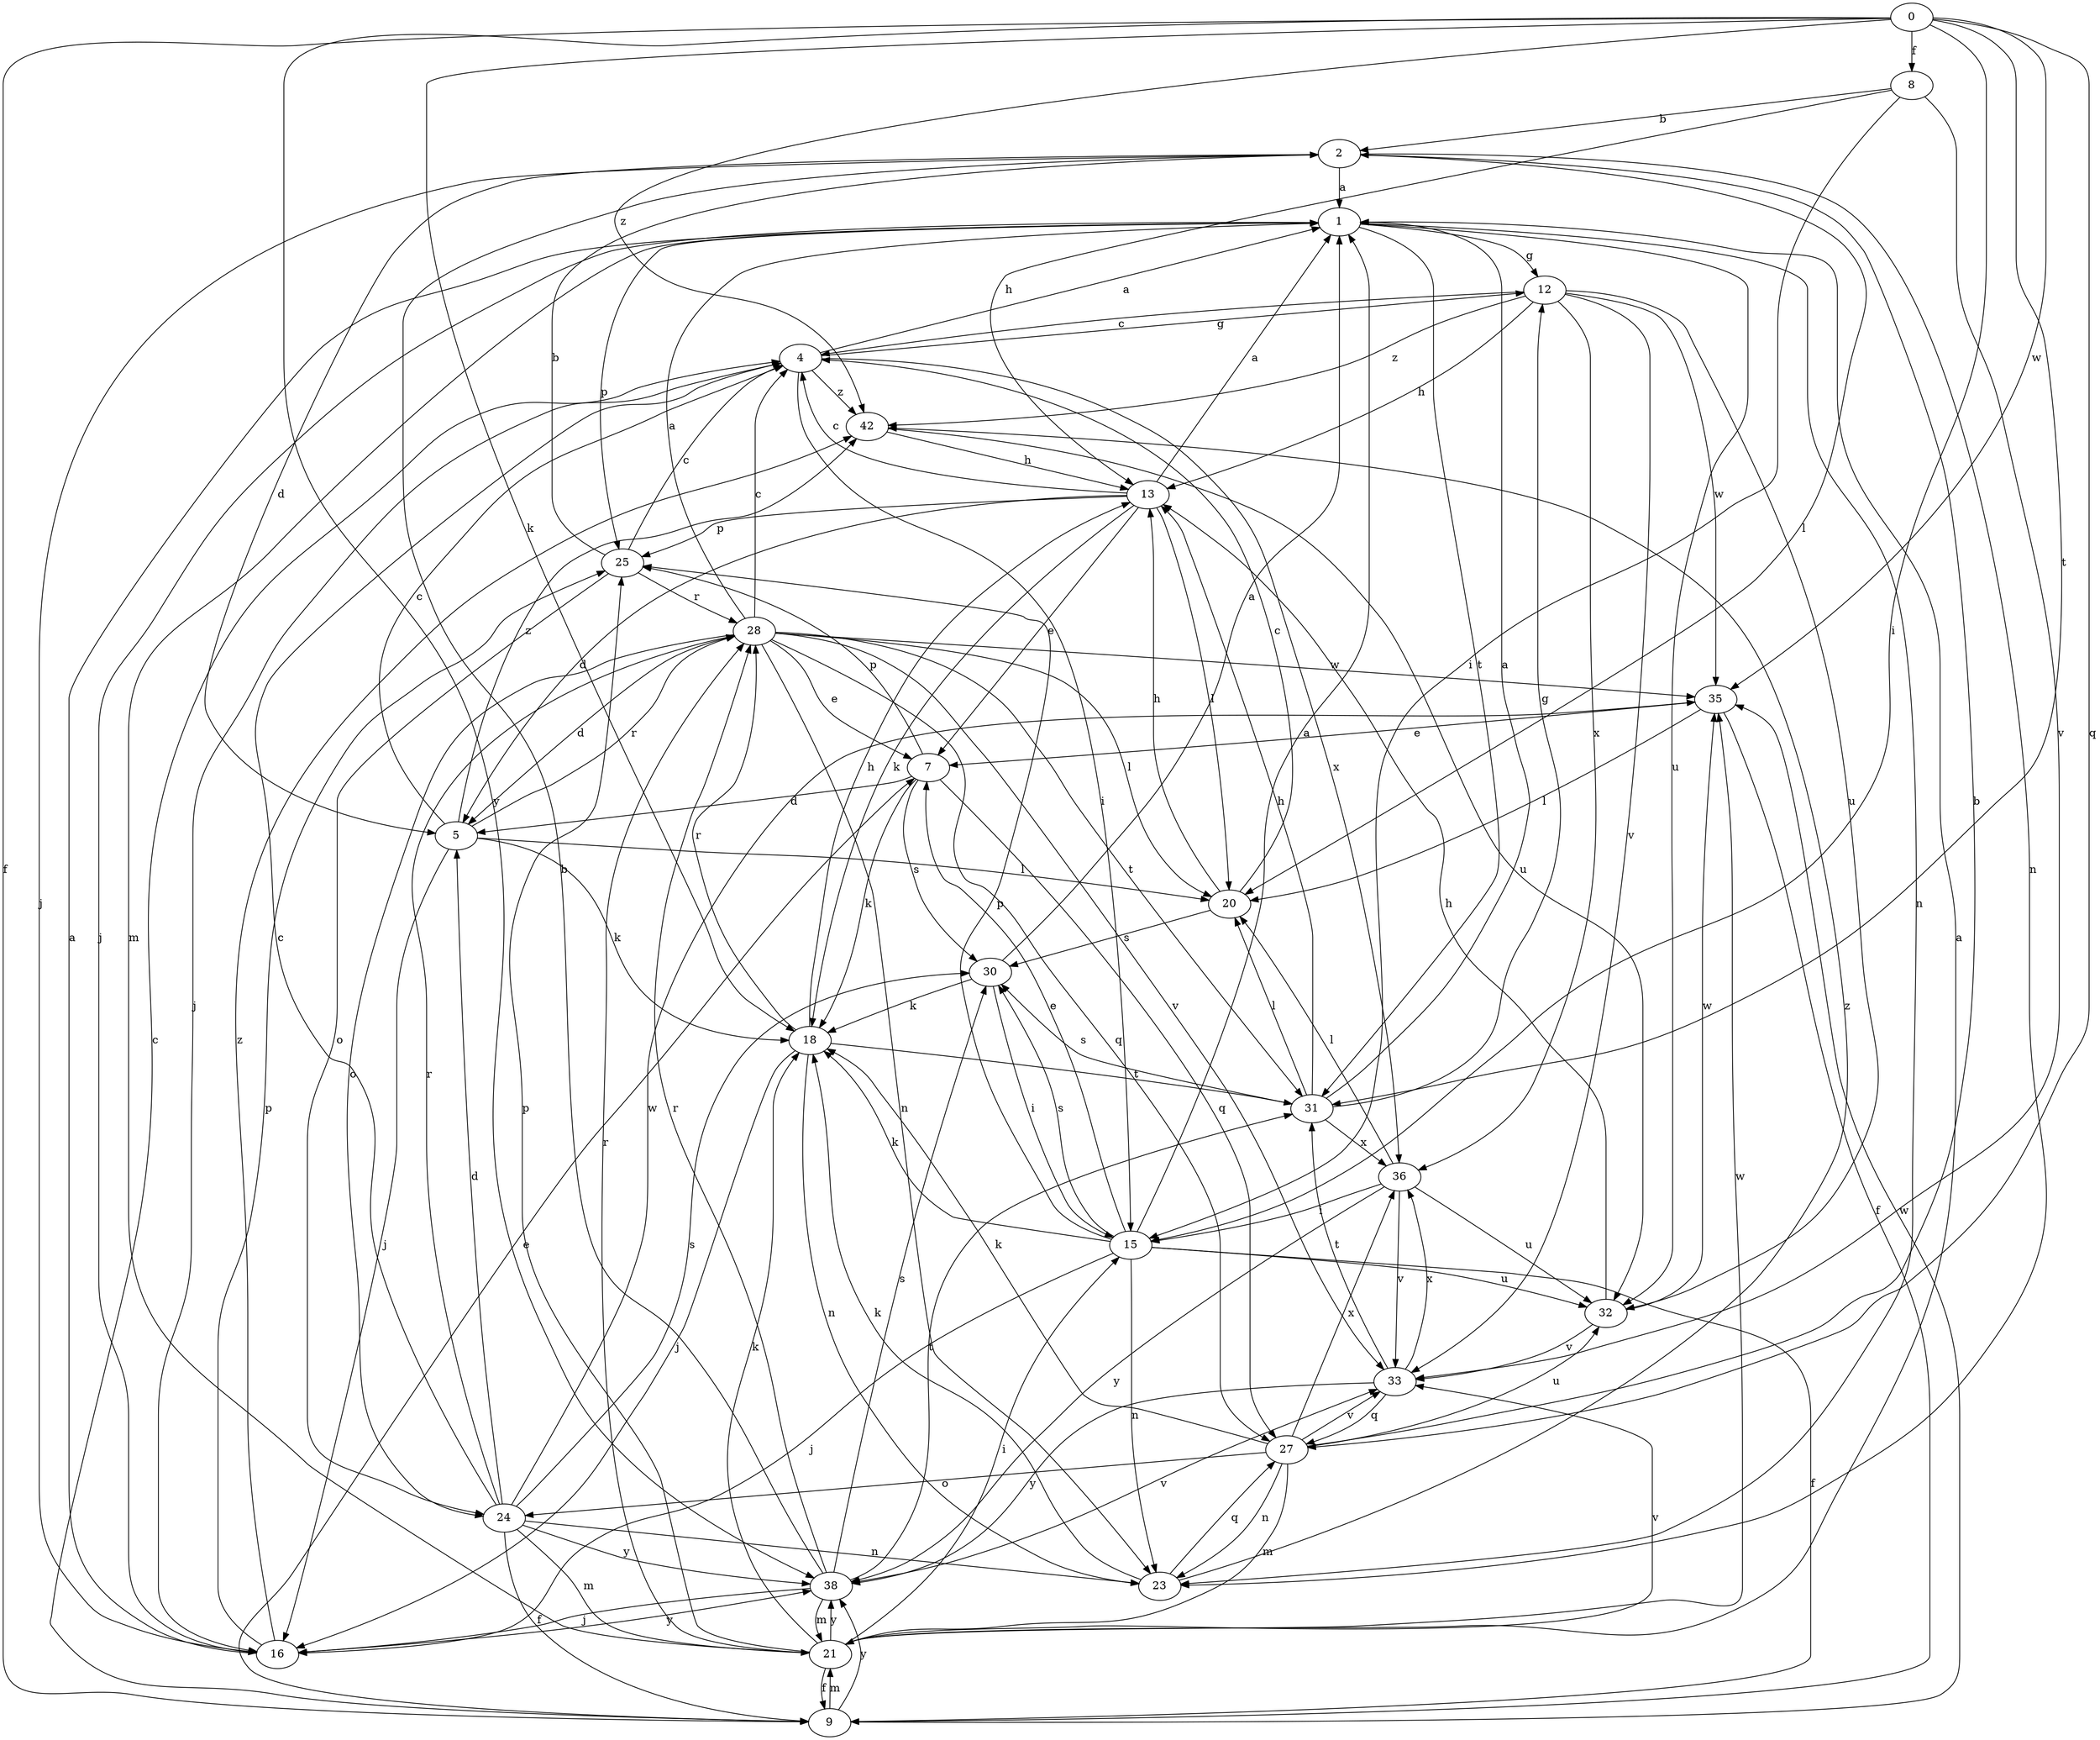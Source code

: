 strict digraph  {
0;
1;
2;
4;
5;
7;
8;
9;
12;
13;
15;
16;
18;
20;
21;
23;
24;
25;
27;
28;
30;
31;
32;
33;
35;
36;
38;
42;
0 -> 8  [label=f];
0 -> 9  [label=f];
0 -> 15  [label=i];
0 -> 18  [label=k];
0 -> 27  [label=q];
0 -> 31  [label=t];
0 -> 35  [label=w];
0 -> 38  [label=y];
0 -> 42  [label=z];
1 -> 12  [label=g];
1 -> 16  [label=j];
1 -> 21  [label=m];
1 -> 23  [label=n];
1 -> 25  [label=p];
1 -> 31  [label=t];
1 -> 32  [label=u];
2 -> 1  [label=a];
2 -> 5  [label=d];
2 -> 16  [label=j];
2 -> 20  [label=l];
2 -> 23  [label=n];
4 -> 1  [label=a];
4 -> 12  [label=g];
4 -> 15  [label=i];
4 -> 16  [label=j];
4 -> 36  [label=x];
4 -> 42  [label=z];
5 -> 4  [label=c];
5 -> 16  [label=j];
5 -> 18  [label=k];
5 -> 20  [label=l];
5 -> 28  [label=r];
5 -> 42  [label=z];
7 -> 5  [label=d];
7 -> 18  [label=k];
7 -> 25  [label=p];
7 -> 27  [label=q];
7 -> 30  [label=s];
8 -> 2  [label=b];
8 -> 13  [label=h];
8 -> 15  [label=i];
8 -> 33  [label=v];
9 -> 4  [label=c];
9 -> 7  [label=e];
9 -> 21  [label=m];
9 -> 35  [label=w];
9 -> 38  [label=y];
12 -> 4  [label=c];
12 -> 13  [label=h];
12 -> 32  [label=u];
12 -> 33  [label=v];
12 -> 35  [label=w];
12 -> 36  [label=x];
12 -> 42  [label=z];
13 -> 1  [label=a];
13 -> 4  [label=c];
13 -> 5  [label=d];
13 -> 7  [label=e];
13 -> 18  [label=k];
13 -> 20  [label=l];
13 -> 25  [label=p];
15 -> 1  [label=a];
15 -> 7  [label=e];
15 -> 9  [label=f];
15 -> 16  [label=j];
15 -> 18  [label=k];
15 -> 23  [label=n];
15 -> 25  [label=p];
15 -> 30  [label=s];
15 -> 32  [label=u];
16 -> 1  [label=a];
16 -> 25  [label=p];
16 -> 38  [label=y];
16 -> 42  [label=z];
18 -> 13  [label=h];
18 -> 16  [label=j];
18 -> 23  [label=n];
18 -> 28  [label=r];
18 -> 31  [label=t];
20 -> 4  [label=c];
20 -> 13  [label=h];
20 -> 30  [label=s];
21 -> 1  [label=a];
21 -> 9  [label=f];
21 -> 15  [label=i];
21 -> 18  [label=k];
21 -> 25  [label=p];
21 -> 28  [label=r];
21 -> 33  [label=v];
21 -> 35  [label=w];
21 -> 38  [label=y];
23 -> 18  [label=k];
23 -> 27  [label=q];
23 -> 42  [label=z];
24 -> 4  [label=c];
24 -> 5  [label=d];
24 -> 9  [label=f];
24 -> 21  [label=m];
24 -> 23  [label=n];
24 -> 28  [label=r];
24 -> 30  [label=s];
24 -> 35  [label=w];
24 -> 38  [label=y];
25 -> 2  [label=b];
25 -> 4  [label=c];
25 -> 24  [label=o];
25 -> 28  [label=r];
27 -> 2  [label=b];
27 -> 18  [label=k];
27 -> 21  [label=m];
27 -> 23  [label=n];
27 -> 24  [label=o];
27 -> 32  [label=u];
27 -> 33  [label=v];
27 -> 36  [label=x];
28 -> 1  [label=a];
28 -> 4  [label=c];
28 -> 5  [label=d];
28 -> 7  [label=e];
28 -> 20  [label=l];
28 -> 23  [label=n];
28 -> 24  [label=o];
28 -> 27  [label=q];
28 -> 31  [label=t];
28 -> 33  [label=v];
28 -> 35  [label=w];
30 -> 1  [label=a];
30 -> 15  [label=i];
30 -> 18  [label=k];
31 -> 1  [label=a];
31 -> 12  [label=g];
31 -> 13  [label=h];
31 -> 20  [label=l];
31 -> 30  [label=s];
31 -> 36  [label=x];
32 -> 13  [label=h];
32 -> 33  [label=v];
32 -> 35  [label=w];
33 -> 27  [label=q];
33 -> 31  [label=t];
33 -> 36  [label=x];
33 -> 38  [label=y];
35 -> 7  [label=e];
35 -> 9  [label=f];
35 -> 20  [label=l];
36 -> 15  [label=i];
36 -> 20  [label=l];
36 -> 32  [label=u];
36 -> 33  [label=v];
36 -> 38  [label=y];
38 -> 2  [label=b];
38 -> 16  [label=j];
38 -> 21  [label=m];
38 -> 28  [label=r];
38 -> 30  [label=s];
38 -> 31  [label=t];
38 -> 33  [label=v];
42 -> 13  [label=h];
42 -> 32  [label=u];
}
